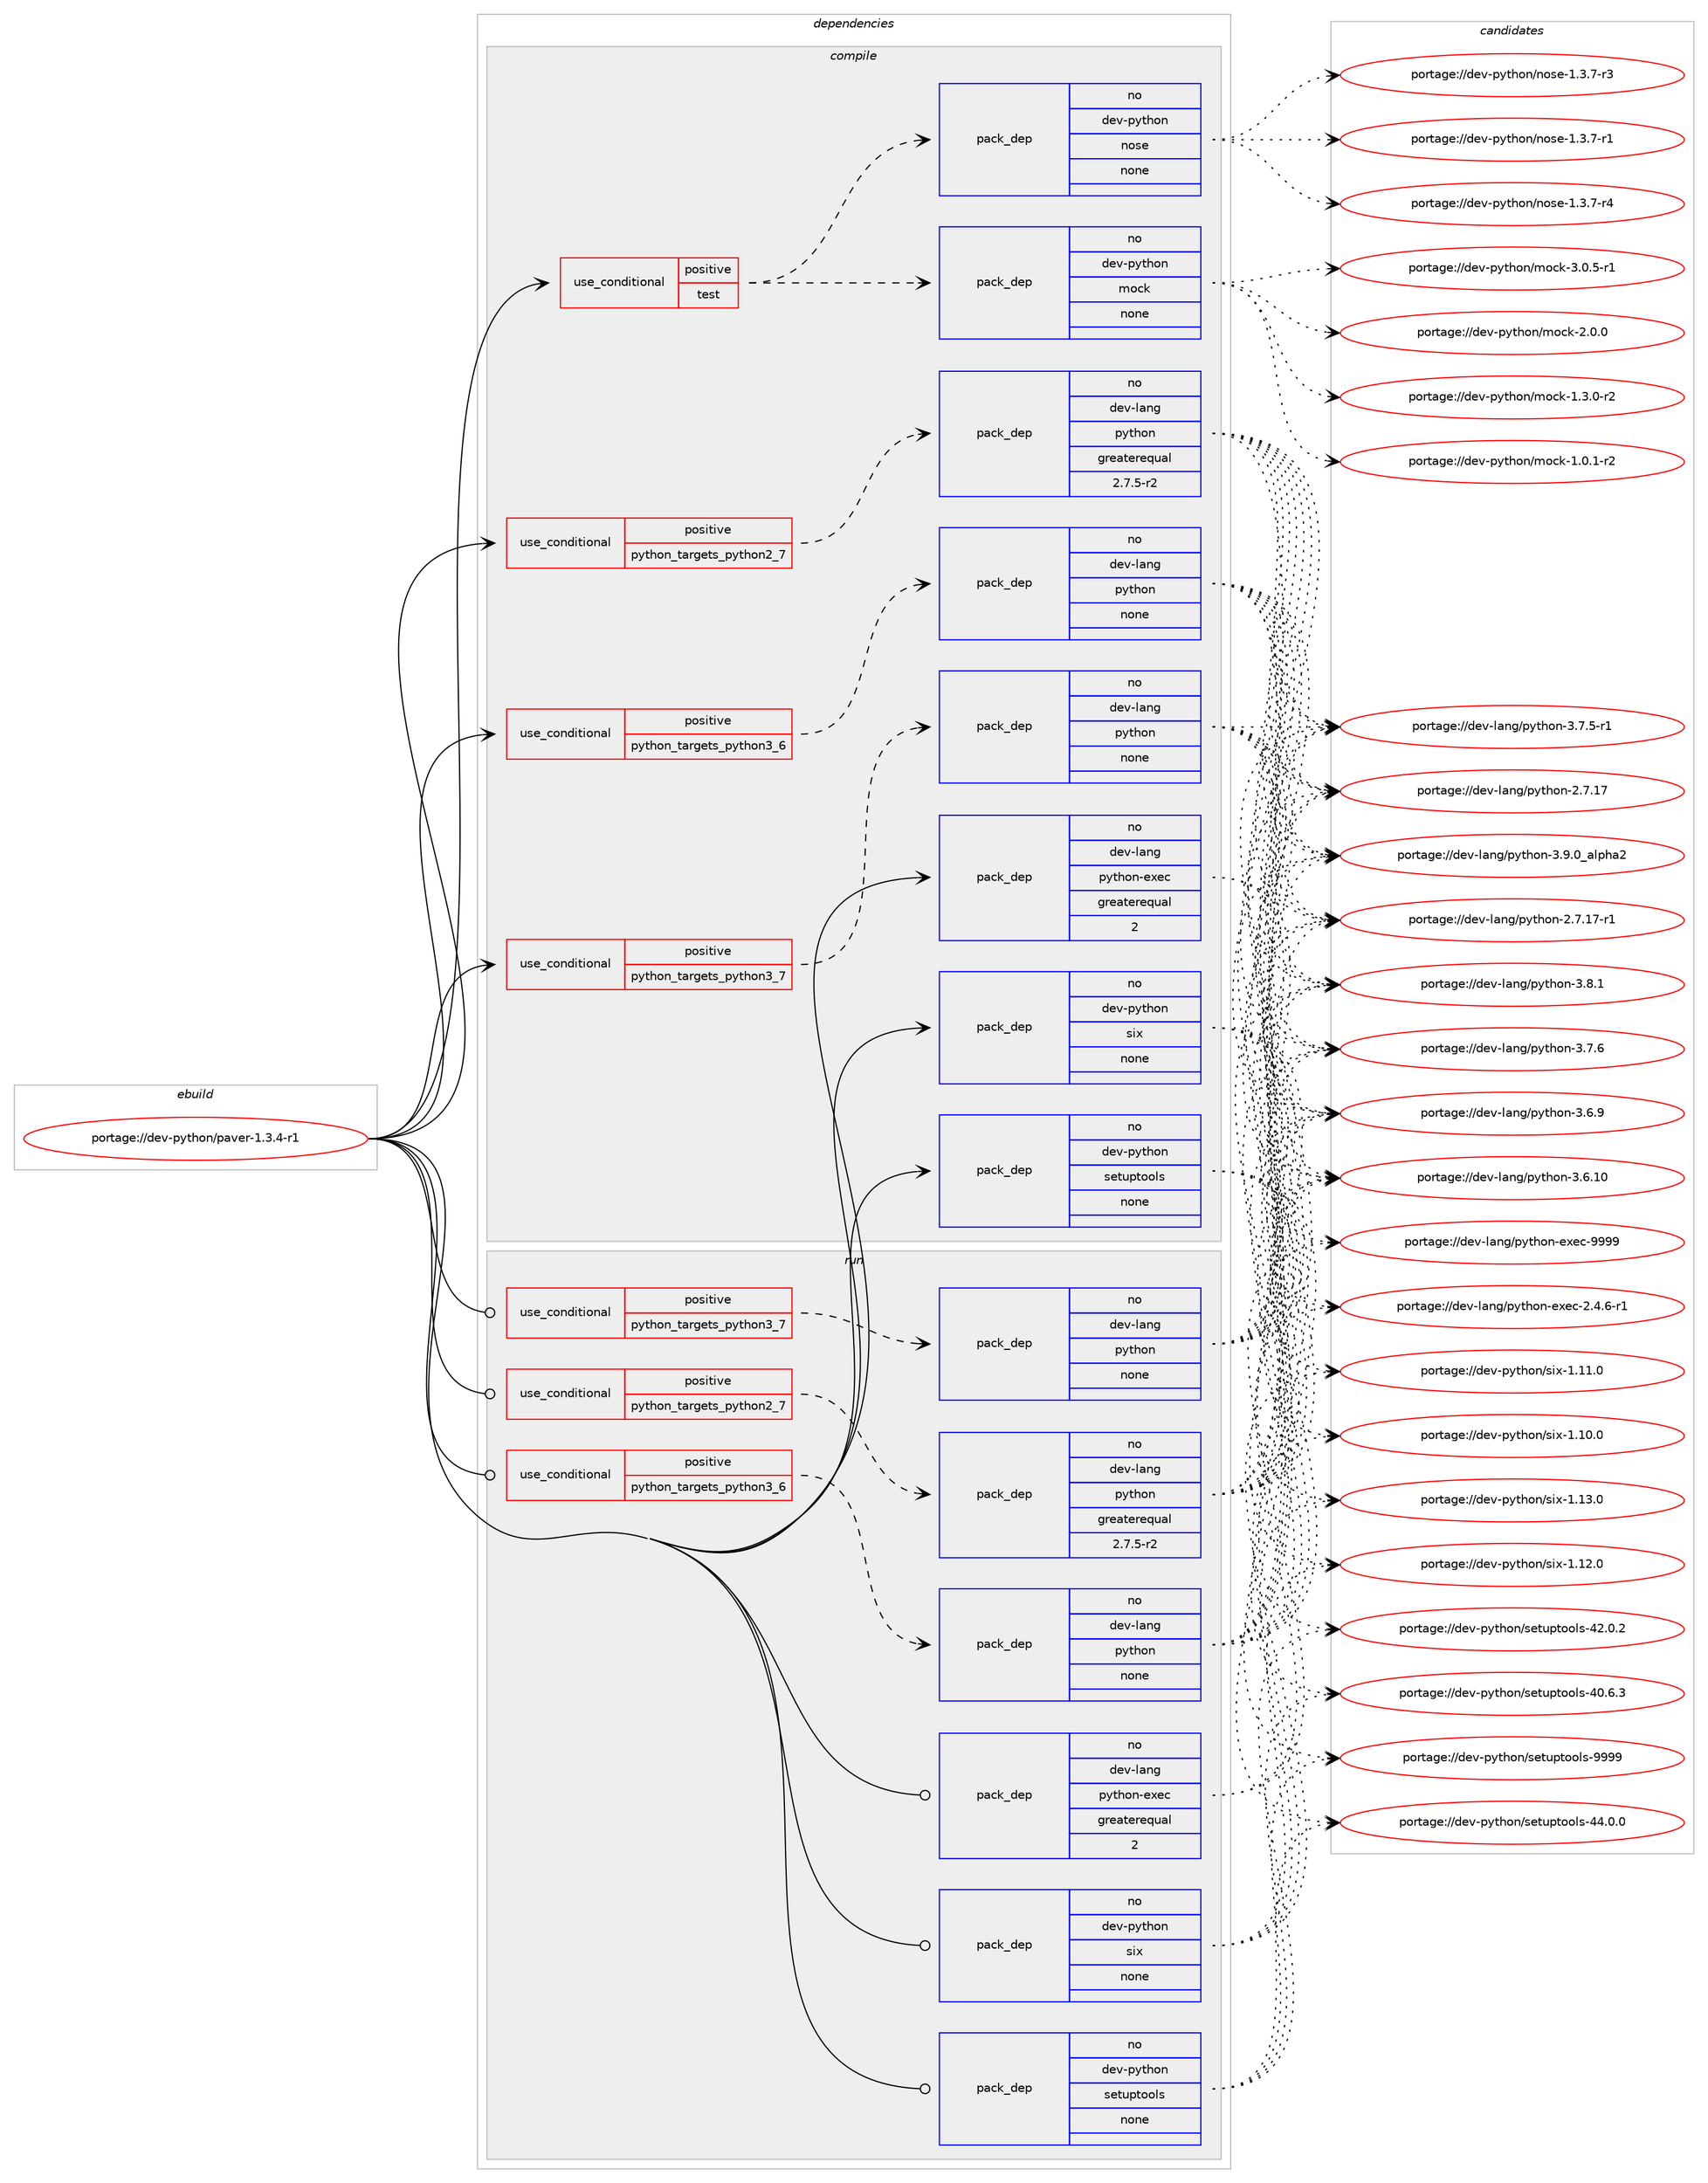 digraph prolog {

# *************
# Graph options
# *************

newrank=true;
concentrate=true;
compound=true;
graph [rankdir=LR,fontname=Helvetica,fontsize=10,ranksep=1.5];#, ranksep=2.5, nodesep=0.2];
edge  [arrowhead=vee];
node  [fontname=Helvetica,fontsize=10];

# **********
# The ebuild
# **********

subgraph cluster_leftcol {
color=gray;
label=<<i>ebuild</i>>;
id [label="portage://dev-python/paver-1.3.4-r1", color=red, width=4, href="../dev-python/paver-1.3.4-r1.svg"];
}

# ****************
# The dependencies
# ****************

subgraph cluster_midcol {
color=gray;
label=<<i>dependencies</i>>;
subgraph cluster_compile {
fillcolor="#eeeeee";
style=filled;
label=<<i>compile</i>>;
subgraph cond111161 {
dependency443280 [label=<<TABLE BORDER="0" CELLBORDER="1" CELLSPACING="0" CELLPADDING="4"><TR><TD ROWSPAN="3" CELLPADDING="10">use_conditional</TD></TR><TR><TD>positive</TD></TR><TR><TD>python_targets_python2_7</TD></TR></TABLE>>, shape=none, color=red];
subgraph pack327177 {
dependency443281 [label=<<TABLE BORDER="0" CELLBORDER="1" CELLSPACING="0" CELLPADDING="4" WIDTH="220"><TR><TD ROWSPAN="6" CELLPADDING="30">pack_dep</TD></TR><TR><TD WIDTH="110">no</TD></TR><TR><TD>dev-lang</TD></TR><TR><TD>python</TD></TR><TR><TD>greaterequal</TD></TR><TR><TD>2.7.5-r2</TD></TR></TABLE>>, shape=none, color=blue];
}
dependency443280:e -> dependency443281:w [weight=20,style="dashed",arrowhead="vee"];
}
id:e -> dependency443280:w [weight=20,style="solid",arrowhead="vee"];
subgraph cond111162 {
dependency443282 [label=<<TABLE BORDER="0" CELLBORDER="1" CELLSPACING="0" CELLPADDING="4"><TR><TD ROWSPAN="3" CELLPADDING="10">use_conditional</TD></TR><TR><TD>positive</TD></TR><TR><TD>python_targets_python3_6</TD></TR></TABLE>>, shape=none, color=red];
subgraph pack327178 {
dependency443283 [label=<<TABLE BORDER="0" CELLBORDER="1" CELLSPACING="0" CELLPADDING="4" WIDTH="220"><TR><TD ROWSPAN="6" CELLPADDING="30">pack_dep</TD></TR><TR><TD WIDTH="110">no</TD></TR><TR><TD>dev-lang</TD></TR><TR><TD>python</TD></TR><TR><TD>none</TD></TR><TR><TD></TD></TR></TABLE>>, shape=none, color=blue];
}
dependency443282:e -> dependency443283:w [weight=20,style="dashed",arrowhead="vee"];
}
id:e -> dependency443282:w [weight=20,style="solid",arrowhead="vee"];
subgraph cond111163 {
dependency443284 [label=<<TABLE BORDER="0" CELLBORDER="1" CELLSPACING="0" CELLPADDING="4"><TR><TD ROWSPAN="3" CELLPADDING="10">use_conditional</TD></TR><TR><TD>positive</TD></TR><TR><TD>python_targets_python3_7</TD></TR></TABLE>>, shape=none, color=red];
subgraph pack327179 {
dependency443285 [label=<<TABLE BORDER="0" CELLBORDER="1" CELLSPACING="0" CELLPADDING="4" WIDTH="220"><TR><TD ROWSPAN="6" CELLPADDING="30">pack_dep</TD></TR><TR><TD WIDTH="110">no</TD></TR><TR><TD>dev-lang</TD></TR><TR><TD>python</TD></TR><TR><TD>none</TD></TR><TR><TD></TD></TR></TABLE>>, shape=none, color=blue];
}
dependency443284:e -> dependency443285:w [weight=20,style="dashed",arrowhead="vee"];
}
id:e -> dependency443284:w [weight=20,style="solid",arrowhead="vee"];
subgraph cond111164 {
dependency443286 [label=<<TABLE BORDER="0" CELLBORDER="1" CELLSPACING="0" CELLPADDING="4"><TR><TD ROWSPAN="3" CELLPADDING="10">use_conditional</TD></TR><TR><TD>positive</TD></TR><TR><TD>test</TD></TR></TABLE>>, shape=none, color=red];
subgraph pack327180 {
dependency443287 [label=<<TABLE BORDER="0" CELLBORDER="1" CELLSPACING="0" CELLPADDING="4" WIDTH="220"><TR><TD ROWSPAN="6" CELLPADDING="30">pack_dep</TD></TR><TR><TD WIDTH="110">no</TD></TR><TR><TD>dev-python</TD></TR><TR><TD>mock</TD></TR><TR><TD>none</TD></TR><TR><TD></TD></TR></TABLE>>, shape=none, color=blue];
}
dependency443286:e -> dependency443287:w [weight=20,style="dashed",arrowhead="vee"];
subgraph pack327181 {
dependency443288 [label=<<TABLE BORDER="0" CELLBORDER="1" CELLSPACING="0" CELLPADDING="4" WIDTH="220"><TR><TD ROWSPAN="6" CELLPADDING="30">pack_dep</TD></TR><TR><TD WIDTH="110">no</TD></TR><TR><TD>dev-python</TD></TR><TR><TD>nose</TD></TR><TR><TD>none</TD></TR><TR><TD></TD></TR></TABLE>>, shape=none, color=blue];
}
dependency443286:e -> dependency443288:w [weight=20,style="dashed",arrowhead="vee"];
}
id:e -> dependency443286:w [weight=20,style="solid",arrowhead="vee"];
subgraph pack327182 {
dependency443289 [label=<<TABLE BORDER="0" CELLBORDER="1" CELLSPACING="0" CELLPADDING="4" WIDTH="220"><TR><TD ROWSPAN="6" CELLPADDING="30">pack_dep</TD></TR><TR><TD WIDTH="110">no</TD></TR><TR><TD>dev-lang</TD></TR><TR><TD>python-exec</TD></TR><TR><TD>greaterequal</TD></TR><TR><TD>2</TD></TR></TABLE>>, shape=none, color=blue];
}
id:e -> dependency443289:w [weight=20,style="solid",arrowhead="vee"];
subgraph pack327183 {
dependency443290 [label=<<TABLE BORDER="0" CELLBORDER="1" CELLSPACING="0" CELLPADDING="4" WIDTH="220"><TR><TD ROWSPAN="6" CELLPADDING="30">pack_dep</TD></TR><TR><TD WIDTH="110">no</TD></TR><TR><TD>dev-python</TD></TR><TR><TD>setuptools</TD></TR><TR><TD>none</TD></TR><TR><TD></TD></TR></TABLE>>, shape=none, color=blue];
}
id:e -> dependency443290:w [weight=20,style="solid",arrowhead="vee"];
subgraph pack327184 {
dependency443291 [label=<<TABLE BORDER="0" CELLBORDER="1" CELLSPACING="0" CELLPADDING="4" WIDTH="220"><TR><TD ROWSPAN="6" CELLPADDING="30">pack_dep</TD></TR><TR><TD WIDTH="110">no</TD></TR><TR><TD>dev-python</TD></TR><TR><TD>six</TD></TR><TR><TD>none</TD></TR><TR><TD></TD></TR></TABLE>>, shape=none, color=blue];
}
id:e -> dependency443291:w [weight=20,style="solid",arrowhead="vee"];
}
subgraph cluster_compileandrun {
fillcolor="#eeeeee";
style=filled;
label=<<i>compile and run</i>>;
}
subgraph cluster_run {
fillcolor="#eeeeee";
style=filled;
label=<<i>run</i>>;
subgraph cond111165 {
dependency443292 [label=<<TABLE BORDER="0" CELLBORDER="1" CELLSPACING="0" CELLPADDING="4"><TR><TD ROWSPAN="3" CELLPADDING="10">use_conditional</TD></TR><TR><TD>positive</TD></TR><TR><TD>python_targets_python2_7</TD></TR></TABLE>>, shape=none, color=red];
subgraph pack327185 {
dependency443293 [label=<<TABLE BORDER="0" CELLBORDER="1" CELLSPACING="0" CELLPADDING="4" WIDTH="220"><TR><TD ROWSPAN="6" CELLPADDING="30">pack_dep</TD></TR><TR><TD WIDTH="110">no</TD></TR><TR><TD>dev-lang</TD></TR><TR><TD>python</TD></TR><TR><TD>greaterequal</TD></TR><TR><TD>2.7.5-r2</TD></TR></TABLE>>, shape=none, color=blue];
}
dependency443292:e -> dependency443293:w [weight=20,style="dashed",arrowhead="vee"];
}
id:e -> dependency443292:w [weight=20,style="solid",arrowhead="odot"];
subgraph cond111166 {
dependency443294 [label=<<TABLE BORDER="0" CELLBORDER="1" CELLSPACING="0" CELLPADDING="4"><TR><TD ROWSPAN="3" CELLPADDING="10">use_conditional</TD></TR><TR><TD>positive</TD></TR><TR><TD>python_targets_python3_6</TD></TR></TABLE>>, shape=none, color=red];
subgraph pack327186 {
dependency443295 [label=<<TABLE BORDER="0" CELLBORDER="1" CELLSPACING="0" CELLPADDING="4" WIDTH="220"><TR><TD ROWSPAN="6" CELLPADDING="30">pack_dep</TD></TR><TR><TD WIDTH="110">no</TD></TR><TR><TD>dev-lang</TD></TR><TR><TD>python</TD></TR><TR><TD>none</TD></TR><TR><TD></TD></TR></TABLE>>, shape=none, color=blue];
}
dependency443294:e -> dependency443295:w [weight=20,style="dashed",arrowhead="vee"];
}
id:e -> dependency443294:w [weight=20,style="solid",arrowhead="odot"];
subgraph cond111167 {
dependency443296 [label=<<TABLE BORDER="0" CELLBORDER="1" CELLSPACING="0" CELLPADDING="4"><TR><TD ROWSPAN="3" CELLPADDING="10">use_conditional</TD></TR><TR><TD>positive</TD></TR><TR><TD>python_targets_python3_7</TD></TR></TABLE>>, shape=none, color=red];
subgraph pack327187 {
dependency443297 [label=<<TABLE BORDER="0" CELLBORDER="1" CELLSPACING="0" CELLPADDING="4" WIDTH="220"><TR><TD ROWSPAN="6" CELLPADDING="30">pack_dep</TD></TR><TR><TD WIDTH="110">no</TD></TR><TR><TD>dev-lang</TD></TR><TR><TD>python</TD></TR><TR><TD>none</TD></TR><TR><TD></TD></TR></TABLE>>, shape=none, color=blue];
}
dependency443296:e -> dependency443297:w [weight=20,style="dashed",arrowhead="vee"];
}
id:e -> dependency443296:w [weight=20,style="solid",arrowhead="odot"];
subgraph pack327188 {
dependency443298 [label=<<TABLE BORDER="0" CELLBORDER="1" CELLSPACING="0" CELLPADDING="4" WIDTH="220"><TR><TD ROWSPAN="6" CELLPADDING="30">pack_dep</TD></TR><TR><TD WIDTH="110">no</TD></TR><TR><TD>dev-lang</TD></TR><TR><TD>python-exec</TD></TR><TR><TD>greaterequal</TD></TR><TR><TD>2</TD></TR></TABLE>>, shape=none, color=blue];
}
id:e -> dependency443298:w [weight=20,style="solid",arrowhead="odot"];
subgraph pack327189 {
dependency443299 [label=<<TABLE BORDER="0" CELLBORDER="1" CELLSPACING="0" CELLPADDING="4" WIDTH="220"><TR><TD ROWSPAN="6" CELLPADDING="30">pack_dep</TD></TR><TR><TD WIDTH="110">no</TD></TR><TR><TD>dev-python</TD></TR><TR><TD>setuptools</TD></TR><TR><TD>none</TD></TR><TR><TD></TD></TR></TABLE>>, shape=none, color=blue];
}
id:e -> dependency443299:w [weight=20,style="solid",arrowhead="odot"];
subgraph pack327190 {
dependency443300 [label=<<TABLE BORDER="0" CELLBORDER="1" CELLSPACING="0" CELLPADDING="4" WIDTH="220"><TR><TD ROWSPAN="6" CELLPADDING="30">pack_dep</TD></TR><TR><TD WIDTH="110">no</TD></TR><TR><TD>dev-python</TD></TR><TR><TD>six</TD></TR><TR><TD>none</TD></TR><TR><TD></TD></TR></TABLE>>, shape=none, color=blue];
}
id:e -> dependency443300:w [weight=20,style="solid",arrowhead="odot"];
}
}

# **************
# The candidates
# **************

subgraph cluster_choices {
rank=same;
color=gray;
label=<<i>candidates</i>>;

subgraph choice327177 {
color=black;
nodesep=1;
choice10010111845108971101034711212111610411111045514657464895971081121049750 [label="portage://dev-lang/python-3.9.0_alpha2", color=red, width=4,href="../dev-lang/python-3.9.0_alpha2.svg"];
choice100101118451089711010347112121116104111110455146564649 [label="portage://dev-lang/python-3.8.1", color=red, width=4,href="../dev-lang/python-3.8.1.svg"];
choice100101118451089711010347112121116104111110455146554654 [label="portage://dev-lang/python-3.7.6", color=red, width=4,href="../dev-lang/python-3.7.6.svg"];
choice1001011184510897110103471121211161041111104551465546534511449 [label="portage://dev-lang/python-3.7.5-r1", color=red, width=4,href="../dev-lang/python-3.7.5-r1.svg"];
choice100101118451089711010347112121116104111110455146544657 [label="portage://dev-lang/python-3.6.9", color=red, width=4,href="../dev-lang/python-3.6.9.svg"];
choice10010111845108971101034711212111610411111045514654464948 [label="portage://dev-lang/python-3.6.10", color=red, width=4,href="../dev-lang/python-3.6.10.svg"];
choice100101118451089711010347112121116104111110455046554649554511449 [label="portage://dev-lang/python-2.7.17-r1", color=red, width=4,href="../dev-lang/python-2.7.17-r1.svg"];
choice10010111845108971101034711212111610411111045504655464955 [label="portage://dev-lang/python-2.7.17", color=red, width=4,href="../dev-lang/python-2.7.17.svg"];
dependency443281:e -> choice10010111845108971101034711212111610411111045514657464895971081121049750:w [style=dotted,weight="100"];
dependency443281:e -> choice100101118451089711010347112121116104111110455146564649:w [style=dotted,weight="100"];
dependency443281:e -> choice100101118451089711010347112121116104111110455146554654:w [style=dotted,weight="100"];
dependency443281:e -> choice1001011184510897110103471121211161041111104551465546534511449:w [style=dotted,weight="100"];
dependency443281:e -> choice100101118451089711010347112121116104111110455146544657:w [style=dotted,weight="100"];
dependency443281:e -> choice10010111845108971101034711212111610411111045514654464948:w [style=dotted,weight="100"];
dependency443281:e -> choice100101118451089711010347112121116104111110455046554649554511449:w [style=dotted,weight="100"];
dependency443281:e -> choice10010111845108971101034711212111610411111045504655464955:w [style=dotted,weight="100"];
}
subgraph choice327178 {
color=black;
nodesep=1;
choice10010111845108971101034711212111610411111045514657464895971081121049750 [label="portage://dev-lang/python-3.9.0_alpha2", color=red, width=4,href="../dev-lang/python-3.9.0_alpha2.svg"];
choice100101118451089711010347112121116104111110455146564649 [label="portage://dev-lang/python-3.8.1", color=red, width=4,href="../dev-lang/python-3.8.1.svg"];
choice100101118451089711010347112121116104111110455146554654 [label="portage://dev-lang/python-3.7.6", color=red, width=4,href="../dev-lang/python-3.7.6.svg"];
choice1001011184510897110103471121211161041111104551465546534511449 [label="portage://dev-lang/python-3.7.5-r1", color=red, width=4,href="../dev-lang/python-3.7.5-r1.svg"];
choice100101118451089711010347112121116104111110455146544657 [label="portage://dev-lang/python-3.6.9", color=red, width=4,href="../dev-lang/python-3.6.9.svg"];
choice10010111845108971101034711212111610411111045514654464948 [label="portage://dev-lang/python-3.6.10", color=red, width=4,href="../dev-lang/python-3.6.10.svg"];
choice100101118451089711010347112121116104111110455046554649554511449 [label="portage://dev-lang/python-2.7.17-r1", color=red, width=4,href="../dev-lang/python-2.7.17-r1.svg"];
choice10010111845108971101034711212111610411111045504655464955 [label="portage://dev-lang/python-2.7.17", color=red, width=4,href="../dev-lang/python-2.7.17.svg"];
dependency443283:e -> choice10010111845108971101034711212111610411111045514657464895971081121049750:w [style=dotted,weight="100"];
dependency443283:e -> choice100101118451089711010347112121116104111110455146564649:w [style=dotted,weight="100"];
dependency443283:e -> choice100101118451089711010347112121116104111110455146554654:w [style=dotted,weight="100"];
dependency443283:e -> choice1001011184510897110103471121211161041111104551465546534511449:w [style=dotted,weight="100"];
dependency443283:e -> choice100101118451089711010347112121116104111110455146544657:w [style=dotted,weight="100"];
dependency443283:e -> choice10010111845108971101034711212111610411111045514654464948:w [style=dotted,weight="100"];
dependency443283:e -> choice100101118451089711010347112121116104111110455046554649554511449:w [style=dotted,weight="100"];
dependency443283:e -> choice10010111845108971101034711212111610411111045504655464955:w [style=dotted,weight="100"];
}
subgraph choice327179 {
color=black;
nodesep=1;
choice10010111845108971101034711212111610411111045514657464895971081121049750 [label="portage://dev-lang/python-3.9.0_alpha2", color=red, width=4,href="../dev-lang/python-3.9.0_alpha2.svg"];
choice100101118451089711010347112121116104111110455146564649 [label="portage://dev-lang/python-3.8.1", color=red, width=4,href="../dev-lang/python-3.8.1.svg"];
choice100101118451089711010347112121116104111110455146554654 [label="portage://dev-lang/python-3.7.6", color=red, width=4,href="../dev-lang/python-3.7.6.svg"];
choice1001011184510897110103471121211161041111104551465546534511449 [label="portage://dev-lang/python-3.7.5-r1", color=red, width=4,href="../dev-lang/python-3.7.5-r1.svg"];
choice100101118451089711010347112121116104111110455146544657 [label="portage://dev-lang/python-3.6.9", color=red, width=4,href="../dev-lang/python-3.6.9.svg"];
choice10010111845108971101034711212111610411111045514654464948 [label="portage://dev-lang/python-3.6.10", color=red, width=4,href="../dev-lang/python-3.6.10.svg"];
choice100101118451089711010347112121116104111110455046554649554511449 [label="portage://dev-lang/python-2.7.17-r1", color=red, width=4,href="../dev-lang/python-2.7.17-r1.svg"];
choice10010111845108971101034711212111610411111045504655464955 [label="portage://dev-lang/python-2.7.17", color=red, width=4,href="../dev-lang/python-2.7.17.svg"];
dependency443285:e -> choice10010111845108971101034711212111610411111045514657464895971081121049750:w [style=dotted,weight="100"];
dependency443285:e -> choice100101118451089711010347112121116104111110455146564649:w [style=dotted,weight="100"];
dependency443285:e -> choice100101118451089711010347112121116104111110455146554654:w [style=dotted,weight="100"];
dependency443285:e -> choice1001011184510897110103471121211161041111104551465546534511449:w [style=dotted,weight="100"];
dependency443285:e -> choice100101118451089711010347112121116104111110455146544657:w [style=dotted,weight="100"];
dependency443285:e -> choice10010111845108971101034711212111610411111045514654464948:w [style=dotted,weight="100"];
dependency443285:e -> choice100101118451089711010347112121116104111110455046554649554511449:w [style=dotted,weight="100"];
dependency443285:e -> choice10010111845108971101034711212111610411111045504655464955:w [style=dotted,weight="100"];
}
subgraph choice327180 {
color=black;
nodesep=1;
choice1001011184511212111610411111047109111991074551464846534511449 [label="portage://dev-python/mock-3.0.5-r1", color=red, width=4,href="../dev-python/mock-3.0.5-r1.svg"];
choice100101118451121211161041111104710911199107455046484648 [label="portage://dev-python/mock-2.0.0", color=red, width=4,href="../dev-python/mock-2.0.0.svg"];
choice1001011184511212111610411111047109111991074549465146484511450 [label="portage://dev-python/mock-1.3.0-r2", color=red, width=4,href="../dev-python/mock-1.3.0-r2.svg"];
choice1001011184511212111610411111047109111991074549464846494511450 [label="portage://dev-python/mock-1.0.1-r2", color=red, width=4,href="../dev-python/mock-1.0.1-r2.svg"];
dependency443287:e -> choice1001011184511212111610411111047109111991074551464846534511449:w [style=dotted,weight="100"];
dependency443287:e -> choice100101118451121211161041111104710911199107455046484648:w [style=dotted,weight="100"];
dependency443287:e -> choice1001011184511212111610411111047109111991074549465146484511450:w [style=dotted,weight="100"];
dependency443287:e -> choice1001011184511212111610411111047109111991074549464846494511450:w [style=dotted,weight="100"];
}
subgraph choice327181 {
color=black;
nodesep=1;
choice10010111845112121116104111110471101111151014549465146554511452 [label="portage://dev-python/nose-1.3.7-r4", color=red, width=4,href="../dev-python/nose-1.3.7-r4.svg"];
choice10010111845112121116104111110471101111151014549465146554511451 [label="portage://dev-python/nose-1.3.7-r3", color=red, width=4,href="../dev-python/nose-1.3.7-r3.svg"];
choice10010111845112121116104111110471101111151014549465146554511449 [label="portage://dev-python/nose-1.3.7-r1", color=red, width=4,href="../dev-python/nose-1.3.7-r1.svg"];
dependency443288:e -> choice10010111845112121116104111110471101111151014549465146554511452:w [style=dotted,weight="100"];
dependency443288:e -> choice10010111845112121116104111110471101111151014549465146554511451:w [style=dotted,weight="100"];
dependency443288:e -> choice10010111845112121116104111110471101111151014549465146554511449:w [style=dotted,weight="100"];
}
subgraph choice327182 {
color=black;
nodesep=1;
choice10010111845108971101034711212111610411111045101120101994557575757 [label="portage://dev-lang/python-exec-9999", color=red, width=4,href="../dev-lang/python-exec-9999.svg"];
choice10010111845108971101034711212111610411111045101120101994550465246544511449 [label="portage://dev-lang/python-exec-2.4.6-r1", color=red, width=4,href="../dev-lang/python-exec-2.4.6-r1.svg"];
dependency443289:e -> choice10010111845108971101034711212111610411111045101120101994557575757:w [style=dotted,weight="100"];
dependency443289:e -> choice10010111845108971101034711212111610411111045101120101994550465246544511449:w [style=dotted,weight="100"];
}
subgraph choice327183 {
color=black;
nodesep=1;
choice10010111845112121116104111110471151011161171121161111111081154557575757 [label="portage://dev-python/setuptools-9999", color=red, width=4,href="../dev-python/setuptools-9999.svg"];
choice100101118451121211161041111104711510111611711211611111110811545525246484648 [label="portage://dev-python/setuptools-44.0.0", color=red, width=4,href="../dev-python/setuptools-44.0.0.svg"];
choice100101118451121211161041111104711510111611711211611111110811545525046484650 [label="portage://dev-python/setuptools-42.0.2", color=red, width=4,href="../dev-python/setuptools-42.0.2.svg"];
choice100101118451121211161041111104711510111611711211611111110811545524846544651 [label="portage://dev-python/setuptools-40.6.3", color=red, width=4,href="../dev-python/setuptools-40.6.3.svg"];
dependency443290:e -> choice10010111845112121116104111110471151011161171121161111111081154557575757:w [style=dotted,weight="100"];
dependency443290:e -> choice100101118451121211161041111104711510111611711211611111110811545525246484648:w [style=dotted,weight="100"];
dependency443290:e -> choice100101118451121211161041111104711510111611711211611111110811545525046484650:w [style=dotted,weight="100"];
dependency443290:e -> choice100101118451121211161041111104711510111611711211611111110811545524846544651:w [style=dotted,weight="100"];
}
subgraph choice327184 {
color=black;
nodesep=1;
choice100101118451121211161041111104711510512045494649514648 [label="portage://dev-python/six-1.13.0", color=red, width=4,href="../dev-python/six-1.13.0.svg"];
choice100101118451121211161041111104711510512045494649504648 [label="portage://dev-python/six-1.12.0", color=red, width=4,href="../dev-python/six-1.12.0.svg"];
choice100101118451121211161041111104711510512045494649494648 [label="portage://dev-python/six-1.11.0", color=red, width=4,href="../dev-python/six-1.11.0.svg"];
choice100101118451121211161041111104711510512045494649484648 [label="portage://dev-python/six-1.10.0", color=red, width=4,href="../dev-python/six-1.10.0.svg"];
dependency443291:e -> choice100101118451121211161041111104711510512045494649514648:w [style=dotted,weight="100"];
dependency443291:e -> choice100101118451121211161041111104711510512045494649504648:w [style=dotted,weight="100"];
dependency443291:e -> choice100101118451121211161041111104711510512045494649494648:w [style=dotted,weight="100"];
dependency443291:e -> choice100101118451121211161041111104711510512045494649484648:w [style=dotted,weight="100"];
}
subgraph choice327185 {
color=black;
nodesep=1;
choice10010111845108971101034711212111610411111045514657464895971081121049750 [label="portage://dev-lang/python-3.9.0_alpha2", color=red, width=4,href="../dev-lang/python-3.9.0_alpha2.svg"];
choice100101118451089711010347112121116104111110455146564649 [label="portage://dev-lang/python-3.8.1", color=red, width=4,href="../dev-lang/python-3.8.1.svg"];
choice100101118451089711010347112121116104111110455146554654 [label="portage://dev-lang/python-3.7.6", color=red, width=4,href="../dev-lang/python-3.7.6.svg"];
choice1001011184510897110103471121211161041111104551465546534511449 [label="portage://dev-lang/python-3.7.5-r1", color=red, width=4,href="../dev-lang/python-3.7.5-r1.svg"];
choice100101118451089711010347112121116104111110455146544657 [label="portage://dev-lang/python-3.6.9", color=red, width=4,href="../dev-lang/python-3.6.9.svg"];
choice10010111845108971101034711212111610411111045514654464948 [label="portage://dev-lang/python-3.6.10", color=red, width=4,href="../dev-lang/python-3.6.10.svg"];
choice100101118451089711010347112121116104111110455046554649554511449 [label="portage://dev-lang/python-2.7.17-r1", color=red, width=4,href="../dev-lang/python-2.7.17-r1.svg"];
choice10010111845108971101034711212111610411111045504655464955 [label="portage://dev-lang/python-2.7.17", color=red, width=4,href="../dev-lang/python-2.7.17.svg"];
dependency443293:e -> choice10010111845108971101034711212111610411111045514657464895971081121049750:w [style=dotted,weight="100"];
dependency443293:e -> choice100101118451089711010347112121116104111110455146564649:w [style=dotted,weight="100"];
dependency443293:e -> choice100101118451089711010347112121116104111110455146554654:w [style=dotted,weight="100"];
dependency443293:e -> choice1001011184510897110103471121211161041111104551465546534511449:w [style=dotted,weight="100"];
dependency443293:e -> choice100101118451089711010347112121116104111110455146544657:w [style=dotted,weight="100"];
dependency443293:e -> choice10010111845108971101034711212111610411111045514654464948:w [style=dotted,weight="100"];
dependency443293:e -> choice100101118451089711010347112121116104111110455046554649554511449:w [style=dotted,weight="100"];
dependency443293:e -> choice10010111845108971101034711212111610411111045504655464955:w [style=dotted,weight="100"];
}
subgraph choice327186 {
color=black;
nodesep=1;
choice10010111845108971101034711212111610411111045514657464895971081121049750 [label="portage://dev-lang/python-3.9.0_alpha2", color=red, width=4,href="../dev-lang/python-3.9.0_alpha2.svg"];
choice100101118451089711010347112121116104111110455146564649 [label="portage://dev-lang/python-3.8.1", color=red, width=4,href="../dev-lang/python-3.8.1.svg"];
choice100101118451089711010347112121116104111110455146554654 [label="portage://dev-lang/python-3.7.6", color=red, width=4,href="../dev-lang/python-3.7.6.svg"];
choice1001011184510897110103471121211161041111104551465546534511449 [label="portage://dev-lang/python-3.7.5-r1", color=red, width=4,href="../dev-lang/python-3.7.5-r1.svg"];
choice100101118451089711010347112121116104111110455146544657 [label="portage://dev-lang/python-3.6.9", color=red, width=4,href="../dev-lang/python-3.6.9.svg"];
choice10010111845108971101034711212111610411111045514654464948 [label="portage://dev-lang/python-3.6.10", color=red, width=4,href="../dev-lang/python-3.6.10.svg"];
choice100101118451089711010347112121116104111110455046554649554511449 [label="portage://dev-lang/python-2.7.17-r1", color=red, width=4,href="../dev-lang/python-2.7.17-r1.svg"];
choice10010111845108971101034711212111610411111045504655464955 [label="portage://dev-lang/python-2.7.17", color=red, width=4,href="../dev-lang/python-2.7.17.svg"];
dependency443295:e -> choice10010111845108971101034711212111610411111045514657464895971081121049750:w [style=dotted,weight="100"];
dependency443295:e -> choice100101118451089711010347112121116104111110455146564649:w [style=dotted,weight="100"];
dependency443295:e -> choice100101118451089711010347112121116104111110455146554654:w [style=dotted,weight="100"];
dependency443295:e -> choice1001011184510897110103471121211161041111104551465546534511449:w [style=dotted,weight="100"];
dependency443295:e -> choice100101118451089711010347112121116104111110455146544657:w [style=dotted,weight="100"];
dependency443295:e -> choice10010111845108971101034711212111610411111045514654464948:w [style=dotted,weight="100"];
dependency443295:e -> choice100101118451089711010347112121116104111110455046554649554511449:w [style=dotted,weight="100"];
dependency443295:e -> choice10010111845108971101034711212111610411111045504655464955:w [style=dotted,weight="100"];
}
subgraph choice327187 {
color=black;
nodesep=1;
choice10010111845108971101034711212111610411111045514657464895971081121049750 [label="portage://dev-lang/python-3.9.0_alpha2", color=red, width=4,href="../dev-lang/python-3.9.0_alpha2.svg"];
choice100101118451089711010347112121116104111110455146564649 [label="portage://dev-lang/python-3.8.1", color=red, width=4,href="../dev-lang/python-3.8.1.svg"];
choice100101118451089711010347112121116104111110455146554654 [label="portage://dev-lang/python-3.7.6", color=red, width=4,href="../dev-lang/python-3.7.6.svg"];
choice1001011184510897110103471121211161041111104551465546534511449 [label="portage://dev-lang/python-3.7.5-r1", color=red, width=4,href="../dev-lang/python-3.7.5-r1.svg"];
choice100101118451089711010347112121116104111110455146544657 [label="portage://dev-lang/python-3.6.9", color=red, width=4,href="../dev-lang/python-3.6.9.svg"];
choice10010111845108971101034711212111610411111045514654464948 [label="portage://dev-lang/python-3.6.10", color=red, width=4,href="../dev-lang/python-3.6.10.svg"];
choice100101118451089711010347112121116104111110455046554649554511449 [label="portage://dev-lang/python-2.7.17-r1", color=red, width=4,href="../dev-lang/python-2.7.17-r1.svg"];
choice10010111845108971101034711212111610411111045504655464955 [label="portage://dev-lang/python-2.7.17", color=red, width=4,href="../dev-lang/python-2.7.17.svg"];
dependency443297:e -> choice10010111845108971101034711212111610411111045514657464895971081121049750:w [style=dotted,weight="100"];
dependency443297:e -> choice100101118451089711010347112121116104111110455146564649:w [style=dotted,weight="100"];
dependency443297:e -> choice100101118451089711010347112121116104111110455146554654:w [style=dotted,weight="100"];
dependency443297:e -> choice1001011184510897110103471121211161041111104551465546534511449:w [style=dotted,weight="100"];
dependency443297:e -> choice100101118451089711010347112121116104111110455146544657:w [style=dotted,weight="100"];
dependency443297:e -> choice10010111845108971101034711212111610411111045514654464948:w [style=dotted,weight="100"];
dependency443297:e -> choice100101118451089711010347112121116104111110455046554649554511449:w [style=dotted,weight="100"];
dependency443297:e -> choice10010111845108971101034711212111610411111045504655464955:w [style=dotted,weight="100"];
}
subgraph choice327188 {
color=black;
nodesep=1;
choice10010111845108971101034711212111610411111045101120101994557575757 [label="portage://dev-lang/python-exec-9999", color=red, width=4,href="../dev-lang/python-exec-9999.svg"];
choice10010111845108971101034711212111610411111045101120101994550465246544511449 [label="portage://dev-lang/python-exec-2.4.6-r1", color=red, width=4,href="../dev-lang/python-exec-2.4.6-r1.svg"];
dependency443298:e -> choice10010111845108971101034711212111610411111045101120101994557575757:w [style=dotted,weight="100"];
dependency443298:e -> choice10010111845108971101034711212111610411111045101120101994550465246544511449:w [style=dotted,weight="100"];
}
subgraph choice327189 {
color=black;
nodesep=1;
choice10010111845112121116104111110471151011161171121161111111081154557575757 [label="portage://dev-python/setuptools-9999", color=red, width=4,href="../dev-python/setuptools-9999.svg"];
choice100101118451121211161041111104711510111611711211611111110811545525246484648 [label="portage://dev-python/setuptools-44.0.0", color=red, width=4,href="../dev-python/setuptools-44.0.0.svg"];
choice100101118451121211161041111104711510111611711211611111110811545525046484650 [label="portage://dev-python/setuptools-42.0.2", color=red, width=4,href="../dev-python/setuptools-42.0.2.svg"];
choice100101118451121211161041111104711510111611711211611111110811545524846544651 [label="portage://dev-python/setuptools-40.6.3", color=red, width=4,href="../dev-python/setuptools-40.6.3.svg"];
dependency443299:e -> choice10010111845112121116104111110471151011161171121161111111081154557575757:w [style=dotted,weight="100"];
dependency443299:e -> choice100101118451121211161041111104711510111611711211611111110811545525246484648:w [style=dotted,weight="100"];
dependency443299:e -> choice100101118451121211161041111104711510111611711211611111110811545525046484650:w [style=dotted,weight="100"];
dependency443299:e -> choice100101118451121211161041111104711510111611711211611111110811545524846544651:w [style=dotted,weight="100"];
}
subgraph choice327190 {
color=black;
nodesep=1;
choice100101118451121211161041111104711510512045494649514648 [label="portage://dev-python/six-1.13.0", color=red, width=4,href="../dev-python/six-1.13.0.svg"];
choice100101118451121211161041111104711510512045494649504648 [label="portage://dev-python/six-1.12.0", color=red, width=4,href="../dev-python/six-1.12.0.svg"];
choice100101118451121211161041111104711510512045494649494648 [label="portage://dev-python/six-1.11.0", color=red, width=4,href="../dev-python/six-1.11.0.svg"];
choice100101118451121211161041111104711510512045494649484648 [label="portage://dev-python/six-1.10.0", color=red, width=4,href="../dev-python/six-1.10.0.svg"];
dependency443300:e -> choice100101118451121211161041111104711510512045494649514648:w [style=dotted,weight="100"];
dependency443300:e -> choice100101118451121211161041111104711510512045494649504648:w [style=dotted,weight="100"];
dependency443300:e -> choice100101118451121211161041111104711510512045494649494648:w [style=dotted,weight="100"];
dependency443300:e -> choice100101118451121211161041111104711510512045494649484648:w [style=dotted,weight="100"];
}
}

}
